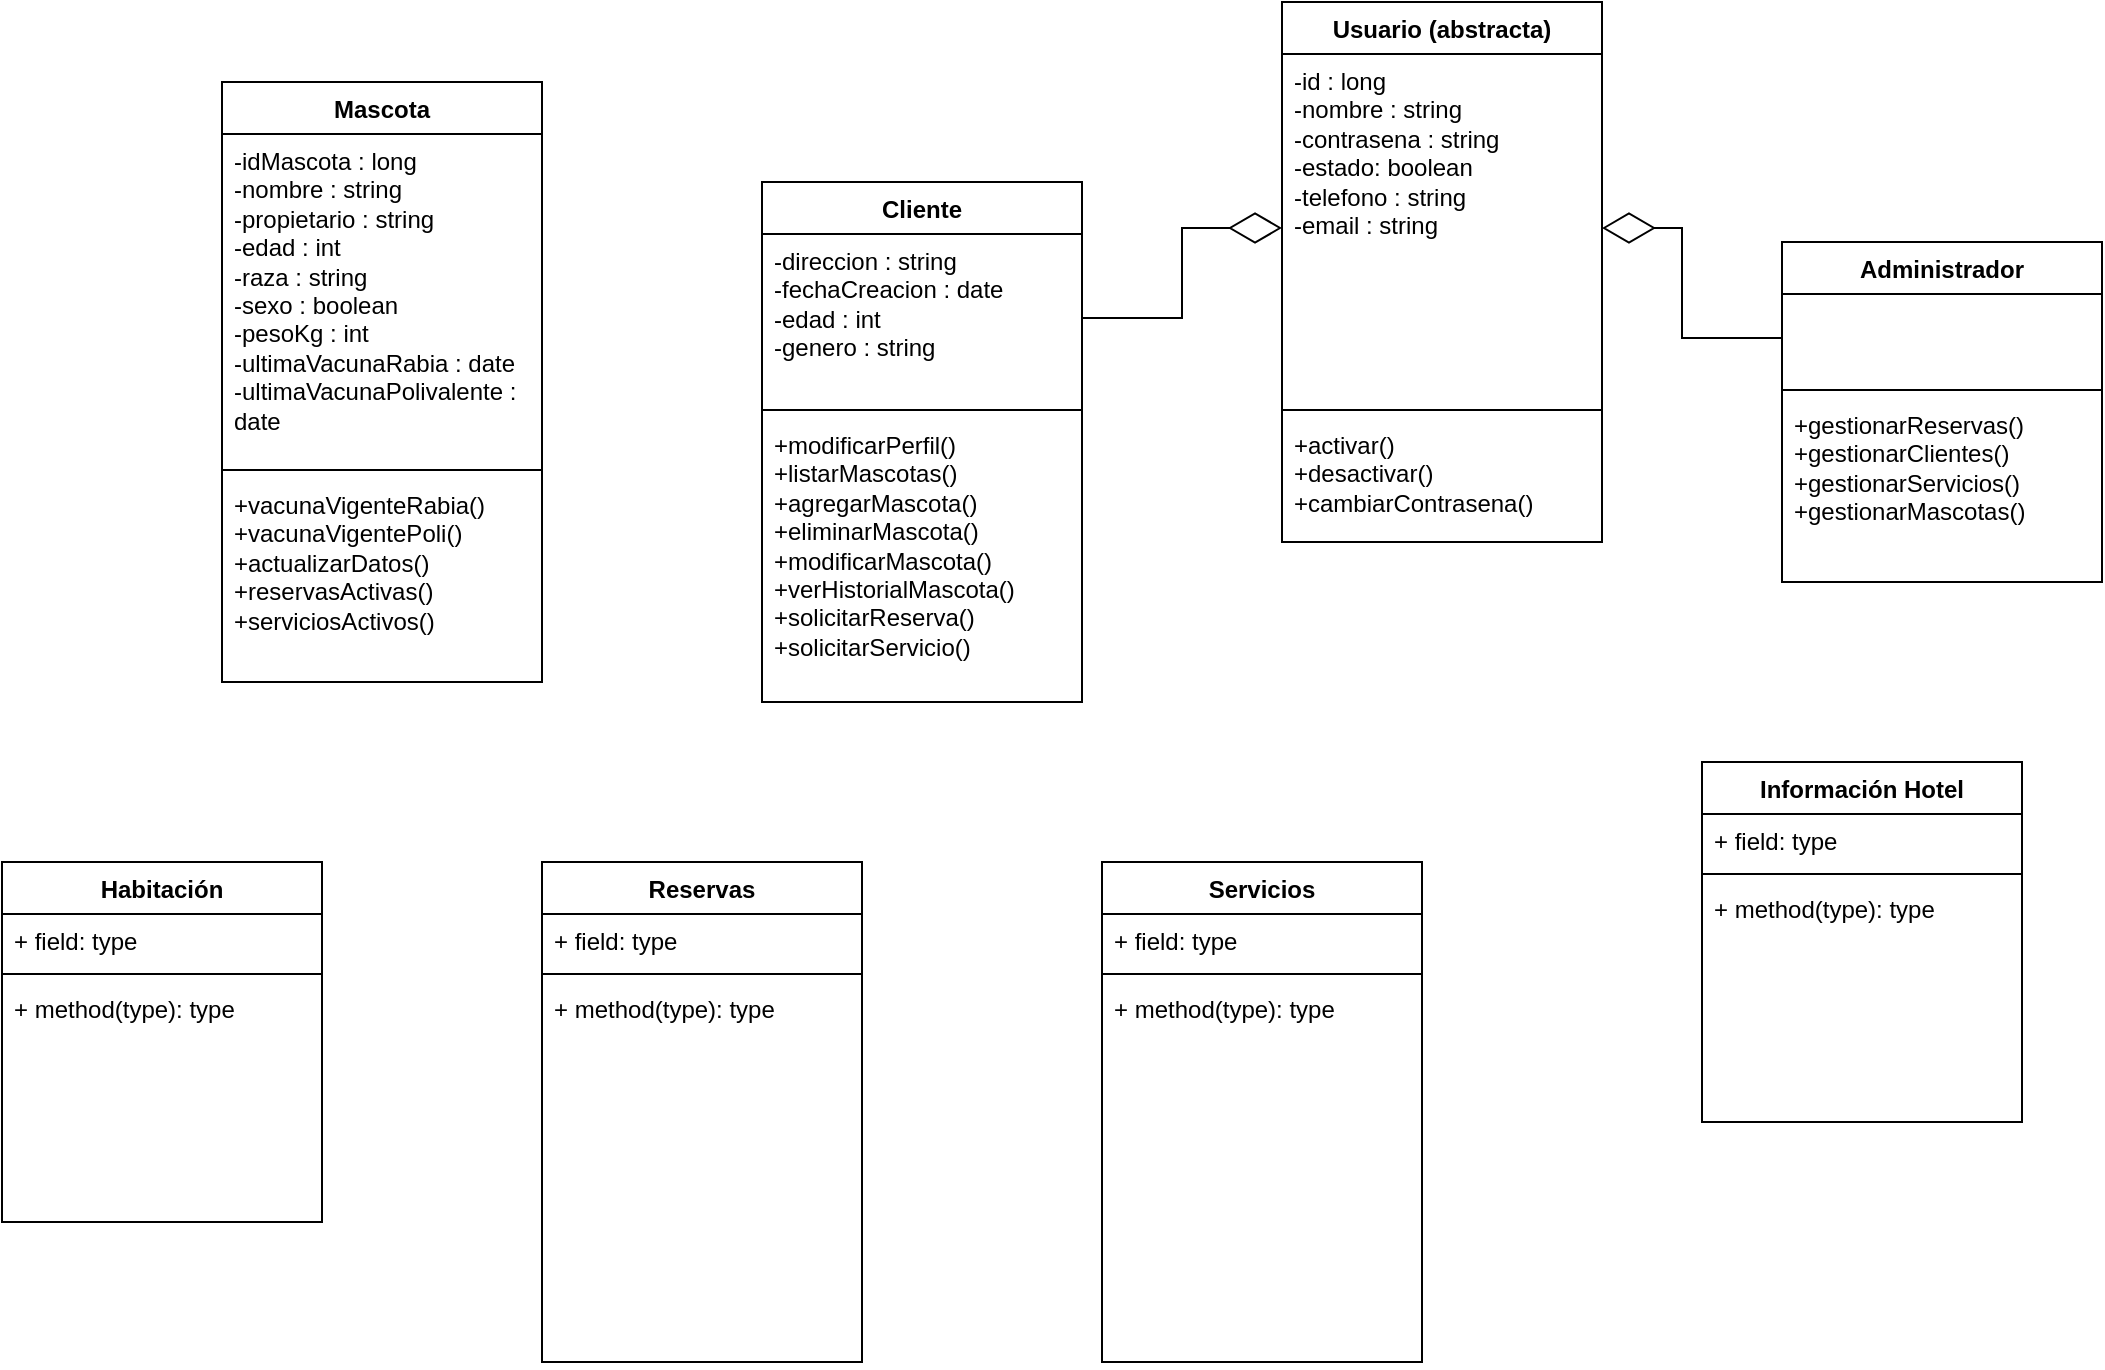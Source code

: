 <mxfile version="28.1.1">
  <diagram name="Página-1" id="osFBbAPyMdEgR65ZEtdR">
    <mxGraphModel dx="1665" dy="818" grid="1" gridSize="10" guides="1" tooltips="1" connect="1" arrows="1" fold="1" page="1" pageScale="1" pageWidth="1654" pageHeight="2336" math="0" shadow="0">
      <root>
        <mxCell id="0" />
        <mxCell id="1" parent="0" />
        <mxCell id="ET7AaDw2ST4JlTZtW3ST-9" value="Administrador" style="swimlane;fontStyle=1;align=center;verticalAlign=top;childLayout=stackLayout;horizontal=1;startSize=26;horizontalStack=0;resizeParent=1;resizeParentMax=0;resizeLast=0;collapsible=1;marginBottom=0;whiteSpace=wrap;html=1;" vertex="1" parent="1">
          <mxGeometry x="1240" y="410" width="160" height="170" as="geometry" />
        </mxCell>
        <mxCell id="ET7AaDw2ST4JlTZtW3ST-10" value="&amp;nbsp;" style="text;strokeColor=none;fillColor=none;align=left;verticalAlign=top;spacingLeft=4;spacingRight=4;overflow=hidden;rotatable=0;points=[[0,0.5],[1,0.5]];portConstraint=eastwest;whiteSpace=wrap;html=1;" vertex="1" parent="ET7AaDw2ST4JlTZtW3ST-9">
          <mxGeometry y="26" width="160" height="44" as="geometry" />
        </mxCell>
        <mxCell id="ET7AaDw2ST4JlTZtW3ST-11" value="" style="line;strokeWidth=1;fillColor=none;align=left;verticalAlign=middle;spacingTop=-1;spacingLeft=3;spacingRight=3;rotatable=0;labelPosition=right;points=[];portConstraint=eastwest;strokeColor=inherit;" vertex="1" parent="ET7AaDw2ST4JlTZtW3ST-9">
          <mxGeometry y="70" width="160" height="8" as="geometry" />
        </mxCell>
        <mxCell id="ET7AaDw2ST4JlTZtW3ST-12" value="+gestionarReservas()&lt;div&gt;+gestionarClientes()&lt;/div&gt;&lt;div&gt;+gestionarServicios()&lt;/div&gt;&lt;div&gt;+gestionarMascotas()&lt;/div&gt;&lt;div&gt;&lt;br&gt;&lt;/div&gt;" style="text;strokeColor=none;fillColor=none;align=left;verticalAlign=top;spacingLeft=4;spacingRight=4;overflow=hidden;rotatable=0;points=[[0,0.5],[1,0.5]];portConstraint=eastwest;whiteSpace=wrap;html=1;" vertex="1" parent="ET7AaDw2ST4JlTZtW3ST-9">
          <mxGeometry y="78" width="160" height="92" as="geometry" />
        </mxCell>
        <mxCell id="ET7AaDw2ST4JlTZtW3ST-13" value="&lt;div&gt;Habitación&lt;/div&gt;" style="swimlane;fontStyle=1;align=center;verticalAlign=top;childLayout=stackLayout;horizontal=1;startSize=26;horizontalStack=0;resizeParent=1;resizeParentMax=0;resizeLast=0;collapsible=1;marginBottom=0;whiteSpace=wrap;html=1;" vertex="1" parent="1">
          <mxGeometry x="350" y="720" width="160" height="180" as="geometry" />
        </mxCell>
        <mxCell id="ET7AaDw2ST4JlTZtW3ST-14" value="+ field: type" style="text;strokeColor=none;fillColor=none;align=left;verticalAlign=top;spacingLeft=4;spacingRight=4;overflow=hidden;rotatable=0;points=[[0,0.5],[1,0.5]];portConstraint=eastwest;whiteSpace=wrap;html=1;" vertex="1" parent="ET7AaDw2ST4JlTZtW3ST-13">
          <mxGeometry y="26" width="160" height="26" as="geometry" />
        </mxCell>
        <mxCell id="ET7AaDw2ST4JlTZtW3ST-15" value="" style="line;strokeWidth=1;fillColor=none;align=left;verticalAlign=middle;spacingTop=-1;spacingLeft=3;spacingRight=3;rotatable=0;labelPosition=right;points=[];portConstraint=eastwest;strokeColor=inherit;" vertex="1" parent="ET7AaDw2ST4JlTZtW3ST-13">
          <mxGeometry y="52" width="160" height="8" as="geometry" />
        </mxCell>
        <mxCell id="ET7AaDw2ST4JlTZtW3ST-16" value="+ method(type): type" style="text;strokeColor=none;fillColor=none;align=left;verticalAlign=top;spacingLeft=4;spacingRight=4;overflow=hidden;rotatable=0;points=[[0,0.5],[1,0.5]];portConstraint=eastwest;whiteSpace=wrap;html=1;" vertex="1" parent="ET7AaDw2ST4JlTZtW3ST-13">
          <mxGeometry y="60" width="160" height="120" as="geometry" />
        </mxCell>
        <mxCell id="ET7AaDw2ST4JlTZtW3ST-25" value="Servicios&lt;div&gt;&lt;br&gt;&lt;/div&gt;" style="swimlane;fontStyle=1;align=center;verticalAlign=top;childLayout=stackLayout;horizontal=1;startSize=26;horizontalStack=0;resizeParent=1;resizeParentMax=0;resizeLast=0;collapsible=1;marginBottom=0;whiteSpace=wrap;html=1;" vertex="1" parent="1">
          <mxGeometry x="900" y="720" width="160" height="250" as="geometry" />
        </mxCell>
        <mxCell id="ET7AaDw2ST4JlTZtW3ST-26" value="+ field: type" style="text;strokeColor=none;fillColor=none;align=left;verticalAlign=top;spacingLeft=4;spacingRight=4;overflow=hidden;rotatable=0;points=[[0,0.5],[1,0.5]];portConstraint=eastwest;whiteSpace=wrap;html=1;" vertex="1" parent="ET7AaDw2ST4JlTZtW3ST-25">
          <mxGeometry y="26" width="160" height="26" as="geometry" />
        </mxCell>
        <mxCell id="ET7AaDw2ST4JlTZtW3ST-27" value="" style="line;strokeWidth=1;fillColor=none;align=left;verticalAlign=middle;spacingTop=-1;spacingLeft=3;spacingRight=3;rotatable=0;labelPosition=right;points=[];portConstraint=eastwest;strokeColor=inherit;" vertex="1" parent="ET7AaDw2ST4JlTZtW3ST-25">
          <mxGeometry y="52" width="160" height="8" as="geometry" />
        </mxCell>
        <mxCell id="ET7AaDw2ST4JlTZtW3ST-28" value="+ method(type): type" style="text;strokeColor=none;fillColor=none;align=left;verticalAlign=top;spacingLeft=4;spacingRight=4;overflow=hidden;rotatable=0;points=[[0,0.5],[1,0.5]];portConstraint=eastwest;whiteSpace=wrap;html=1;" vertex="1" parent="ET7AaDw2ST4JlTZtW3ST-25">
          <mxGeometry y="60" width="160" height="190" as="geometry" />
        </mxCell>
        <mxCell id="ET7AaDw2ST4JlTZtW3ST-35" value="&lt;div&gt;Reservas&lt;/div&gt;" style="swimlane;fontStyle=1;align=center;verticalAlign=top;childLayout=stackLayout;horizontal=1;startSize=26;horizontalStack=0;resizeParent=1;resizeParentMax=0;resizeLast=0;collapsible=1;marginBottom=0;whiteSpace=wrap;html=1;" vertex="1" parent="1">
          <mxGeometry x="620" y="720" width="160" height="250" as="geometry" />
        </mxCell>
        <mxCell id="ET7AaDw2ST4JlTZtW3ST-36" value="+ field: type" style="text;strokeColor=none;fillColor=none;align=left;verticalAlign=top;spacingLeft=4;spacingRight=4;overflow=hidden;rotatable=0;points=[[0,0.5],[1,0.5]];portConstraint=eastwest;whiteSpace=wrap;html=1;" vertex="1" parent="ET7AaDw2ST4JlTZtW3ST-35">
          <mxGeometry y="26" width="160" height="26" as="geometry" />
        </mxCell>
        <mxCell id="ET7AaDw2ST4JlTZtW3ST-37" value="" style="line;strokeWidth=1;fillColor=none;align=left;verticalAlign=middle;spacingTop=-1;spacingLeft=3;spacingRight=3;rotatable=0;labelPosition=right;points=[];portConstraint=eastwest;strokeColor=inherit;" vertex="1" parent="ET7AaDw2ST4JlTZtW3ST-35">
          <mxGeometry y="52" width="160" height="8" as="geometry" />
        </mxCell>
        <mxCell id="ET7AaDw2ST4JlTZtW3ST-38" value="+ method(type): type" style="text;strokeColor=none;fillColor=none;align=left;verticalAlign=top;spacingLeft=4;spacingRight=4;overflow=hidden;rotatable=0;points=[[0,0.5],[1,0.5]];portConstraint=eastwest;whiteSpace=wrap;html=1;" vertex="1" parent="ET7AaDw2ST4JlTZtW3ST-35">
          <mxGeometry y="60" width="160" height="190" as="geometry" />
        </mxCell>
        <mxCell id="ET7AaDw2ST4JlTZtW3ST-39" value="Usuario (abstracta)" style="swimlane;fontStyle=1;align=center;verticalAlign=top;childLayout=stackLayout;horizontal=1;startSize=26;horizontalStack=0;resizeParent=1;resizeParentMax=0;resizeLast=0;collapsible=1;marginBottom=0;whiteSpace=wrap;html=1;" vertex="1" parent="1">
          <mxGeometry x="990" y="290" width="160" height="270" as="geometry" />
        </mxCell>
        <mxCell id="ET7AaDw2ST4JlTZtW3ST-40" value="&lt;div&gt;-id : long&lt;/div&gt;&lt;div&gt;-nombre : string&lt;/div&gt;&lt;div&gt;-contrasena : string&lt;/div&gt;&lt;div&gt;-estado: boolean&lt;/div&gt;&lt;div&gt;-telefono : string&lt;/div&gt;&lt;div&gt;-email : string&lt;/div&gt;&lt;div&gt;&lt;br&gt;&lt;/div&gt;" style="text;strokeColor=none;fillColor=none;align=left;verticalAlign=top;spacingLeft=4;spacingRight=4;overflow=hidden;rotatable=0;points=[[0,0.5],[1,0.5]];portConstraint=eastwest;whiteSpace=wrap;html=1;" vertex="1" parent="ET7AaDw2ST4JlTZtW3ST-39">
          <mxGeometry y="26" width="160" height="174" as="geometry" />
        </mxCell>
        <mxCell id="ET7AaDw2ST4JlTZtW3ST-41" value="" style="line;strokeWidth=1;fillColor=none;align=left;verticalAlign=middle;spacingTop=-1;spacingLeft=3;spacingRight=3;rotatable=0;labelPosition=right;points=[];portConstraint=eastwest;strokeColor=inherit;" vertex="1" parent="ET7AaDw2ST4JlTZtW3ST-39">
          <mxGeometry y="200" width="160" height="8" as="geometry" />
        </mxCell>
        <mxCell id="ET7AaDw2ST4JlTZtW3ST-42" value="+activar()&lt;div&gt;+desactivar()&lt;/div&gt;&lt;div&gt;+cambiarContrasena()&lt;/div&gt;" style="text;strokeColor=none;fillColor=none;align=left;verticalAlign=top;spacingLeft=4;spacingRight=4;overflow=hidden;rotatable=0;points=[[0,0.5],[1,0.5]];portConstraint=eastwest;whiteSpace=wrap;html=1;" vertex="1" parent="ET7AaDw2ST4JlTZtW3ST-39">
          <mxGeometry y="208" width="160" height="62" as="geometry" />
        </mxCell>
        <mxCell id="ET7AaDw2ST4JlTZtW3ST-49" value="Cliente" style="swimlane;fontStyle=1;align=center;verticalAlign=top;childLayout=stackLayout;horizontal=1;startSize=26;horizontalStack=0;resizeParent=1;resizeParentMax=0;resizeLast=0;collapsible=1;marginBottom=0;whiteSpace=wrap;html=1;" vertex="1" parent="1">
          <mxGeometry x="730" y="380" width="160" height="260" as="geometry">
            <mxRectangle x="730" y="380" width="80" height="30" as="alternateBounds" />
          </mxGeometry>
        </mxCell>
        <mxCell id="ET7AaDw2ST4JlTZtW3ST-50" value="&lt;div&gt;-direccion : string&lt;/div&gt;&lt;div&gt;-fechaCreacion : date&lt;/div&gt;&lt;div&gt;-edad : int&lt;/div&gt;&lt;div&gt;-genero : string&lt;/div&gt;&lt;div&gt;&lt;br&gt;&lt;/div&gt;" style="text;strokeColor=none;fillColor=none;align=left;verticalAlign=top;spacingLeft=4;spacingRight=4;overflow=hidden;rotatable=0;points=[[0,0.5],[1,0.5]];portConstraint=eastwest;whiteSpace=wrap;html=1;" vertex="1" parent="ET7AaDw2ST4JlTZtW3ST-49">
          <mxGeometry y="26" width="160" height="84" as="geometry" />
        </mxCell>
        <mxCell id="ET7AaDw2ST4JlTZtW3ST-51" value="" style="line;strokeWidth=1;fillColor=none;align=left;verticalAlign=middle;spacingTop=-1;spacingLeft=3;spacingRight=3;rotatable=0;labelPosition=right;points=[];portConstraint=eastwest;strokeColor=inherit;" vertex="1" parent="ET7AaDw2ST4JlTZtW3ST-49">
          <mxGeometry y="110" width="160" height="8" as="geometry" />
        </mxCell>
        <mxCell id="ET7AaDw2ST4JlTZtW3ST-52" value="&lt;div&gt;&lt;div&gt;+modificarPerfil()&lt;/div&gt;&lt;/div&gt;&lt;div&gt;+listarMascotas()&lt;/div&gt;&lt;div&gt;+agregarMascota()&lt;/div&gt;&lt;div&gt;+eliminarMascota()&lt;/div&gt;&lt;div&gt;+modificarMascota()&lt;/div&gt;&lt;div&gt;+verHistorialMascota()&lt;/div&gt;&lt;div&gt;+solicitarReserva()&lt;/div&gt;&lt;div&gt;+solicitarServicio()&lt;/div&gt;&lt;div&gt;&lt;br&gt;&lt;/div&gt;" style="text;strokeColor=none;fillColor=none;align=left;verticalAlign=top;spacingLeft=4;spacingRight=4;overflow=hidden;rotatable=0;points=[[0,0.5],[1,0.5]];portConstraint=eastwest;whiteSpace=wrap;html=1;" vertex="1" parent="ET7AaDw2ST4JlTZtW3ST-49">
          <mxGeometry y="118" width="160" height="142" as="geometry" />
        </mxCell>
        <mxCell id="ET7AaDw2ST4JlTZtW3ST-54" value="Mascota" style="swimlane;fontStyle=1;align=center;verticalAlign=top;childLayout=stackLayout;horizontal=1;startSize=26;horizontalStack=0;resizeParent=1;resizeParentMax=0;resizeLast=0;collapsible=1;marginBottom=0;whiteSpace=wrap;html=1;" vertex="1" parent="1">
          <mxGeometry x="460" y="330" width="160" height="300" as="geometry">
            <mxRectangle x="730" y="380" width="80" height="30" as="alternateBounds" />
          </mxGeometry>
        </mxCell>
        <mxCell id="ET7AaDw2ST4JlTZtW3ST-55" value="&lt;div&gt;-idMascota : long&lt;/div&gt;-nombre : string&lt;div&gt;-propietario : string&lt;br&gt;&lt;div&gt;-edad : int&lt;/div&gt;&lt;div&gt;&lt;div&gt;-raza : string&lt;/div&gt;&lt;/div&gt;&lt;div&gt;-sexo : boolean&lt;/div&gt;&lt;div&gt;-pesoKg : int&lt;/div&gt;&lt;div&gt;-ultimaVacunaRabia : date&lt;/div&gt;&lt;div&gt;-ultimaVacunaPolivalente : date&lt;/div&gt;&lt;div&gt;&lt;br&gt;&lt;/div&gt;&lt;/div&gt;" style="text;strokeColor=none;fillColor=none;align=left;verticalAlign=top;spacingLeft=4;spacingRight=4;overflow=hidden;rotatable=0;points=[[0,0.5],[1,0.5]];portConstraint=eastwest;whiteSpace=wrap;html=1;" vertex="1" parent="ET7AaDw2ST4JlTZtW3ST-54">
          <mxGeometry y="26" width="160" height="164" as="geometry" />
        </mxCell>
        <mxCell id="ET7AaDw2ST4JlTZtW3ST-56" value="" style="line;strokeWidth=1;fillColor=none;align=left;verticalAlign=middle;spacingTop=-1;spacingLeft=3;spacingRight=3;rotatable=0;labelPosition=right;points=[];portConstraint=eastwest;strokeColor=inherit;" vertex="1" parent="ET7AaDw2ST4JlTZtW3ST-54">
          <mxGeometry y="190" width="160" height="8" as="geometry" />
        </mxCell>
        <mxCell id="ET7AaDw2ST4JlTZtW3ST-57" value="+vacunaVigenteRabia()&lt;div&gt;+vacunaVigentePoli()&lt;/div&gt;&lt;div&gt;+actualizarDatos()&lt;/div&gt;&lt;div&gt;+reservasActivas()&lt;/div&gt;&lt;div&gt;+serviciosActivos()&lt;br&gt;&lt;div&gt;&lt;br&gt;&lt;/div&gt;&lt;/div&gt;" style="text;strokeColor=none;fillColor=none;align=left;verticalAlign=top;spacingLeft=4;spacingRight=4;overflow=hidden;rotatable=0;points=[[0,0.5],[1,0.5]];portConstraint=eastwest;whiteSpace=wrap;html=1;" vertex="1" parent="ET7AaDw2ST4JlTZtW3ST-54">
          <mxGeometry y="198" width="160" height="102" as="geometry" />
        </mxCell>
        <mxCell id="ET7AaDw2ST4JlTZtW3ST-58" value="" style="endArrow=diamondThin;endFill=0;endSize=24;html=1;rounded=0;exitX=1;exitY=0.5;exitDx=0;exitDy=0;entryX=0;entryY=0.5;entryDx=0;entryDy=0;" edge="1" parent="1" source="ET7AaDw2ST4JlTZtW3ST-50" target="ET7AaDw2ST4JlTZtW3ST-40">
          <mxGeometry width="160" relative="1" as="geometry">
            <mxPoint x="790" y="690" as="sourcePoint" />
            <mxPoint x="950" y="690" as="targetPoint" />
            <Array as="points">
              <mxPoint x="940" y="448" />
              <mxPoint x="940" y="403" />
            </Array>
          </mxGeometry>
        </mxCell>
        <mxCell id="ET7AaDw2ST4JlTZtW3ST-59" value="" style="endArrow=diamondThin;endFill=0;endSize=24;html=1;rounded=0;exitX=0;exitY=0.5;exitDx=0;exitDy=0;entryX=1;entryY=0.5;entryDx=0;entryDy=0;" edge="1" parent="1" source="ET7AaDw2ST4JlTZtW3ST-10" target="ET7AaDw2ST4JlTZtW3ST-40">
          <mxGeometry width="160" relative="1" as="geometry">
            <mxPoint x="1120" y="770" as="sourcePoint" />
            <mxPoint x="1210" y="700" as="targetPoint" />
            <Array as="points">
              <mxPoint x="1190" y="458" />
              <mxPoint x="1190" y="403" />
            </Array>
          </mxGeometry>
        </mxCell>
        <mxCell id="ET7AaDw2ST4JlTZtW3ST-61" value="&lt;div&gt;Información Hotel&lt;/div&gt;" style="swimlane;fontStyle=1;align=center;verticalAlign=top;childLayout=stackLayout;horizontal=1;startSize=26;horizontalStack=0;resizeParent=1;resizeParentMax=0;resizeLast=0;collapsible=1;marginBottom=0;whiteSpace=wrap;html=1;" vertex="1" parent="1">
          <mxGeometry x="1200" y="670" width="160" height="180" as="geometry" />
        </mxCell>
        <mxCell id="ET7AaDw2ST4JlTZtW3ST-62" value="+ field: type" style="text;strokeColor=none;fillColor=none;align=left;verticalAlign=top;spacingLeft=4;spacingRight=4;overflow=hidden;rotatable=0;points=[[0,0.5],[1,0.5]];portConstraint=eastwest;whiteSpace=wrap;html=1;" vertex="1" parent="ET7AaDw2ST4JlTZtW3ST-61">
          <mxGeometry y="26" width="160" height="26" as="geometry" />
        </mxCell>
        <mxCell id="ET7AaDw2ST4JlTZtW3ST-63" value="" style="line;strokeWidth=1;fillColor=none;align=left;verticalAlign=middle;spacingTop=-1;spacingLeft=3;spacingRight=3;rotatable=0;labelPosition=right;points=[];portConstraint=eastwest;strokeColor=inherit;" vertex="1" parent="ET7AaDw2ST4JlTZtW3ST-61">
          <mxGeometry y="52" width="160" height="8" as="geometry" />
        </mxCell>
        <mxCell id="ET7AaDw2ST4JlTZtW3ST-64" value="+ method(type): type" style="text;strokeColor=none;fillColor=none;align=left;verticalAlign=top;spacingLeft=4;spacingRight=4;overflow=hidden;rotatable=0;points=[[0,0.5],[1,0.5]];portConstraint=eastwest;whiteSpace=wrap;html=1;" vertex="1" parent="ET7AaDw2ST4JlTZtW3ST-61">
          <mxGeometry y="60" width="160" height="120" as="geometry" />
        </mxCell>
      </root>
    </mxGraphModel>
  </diagram>
</mxfile>
